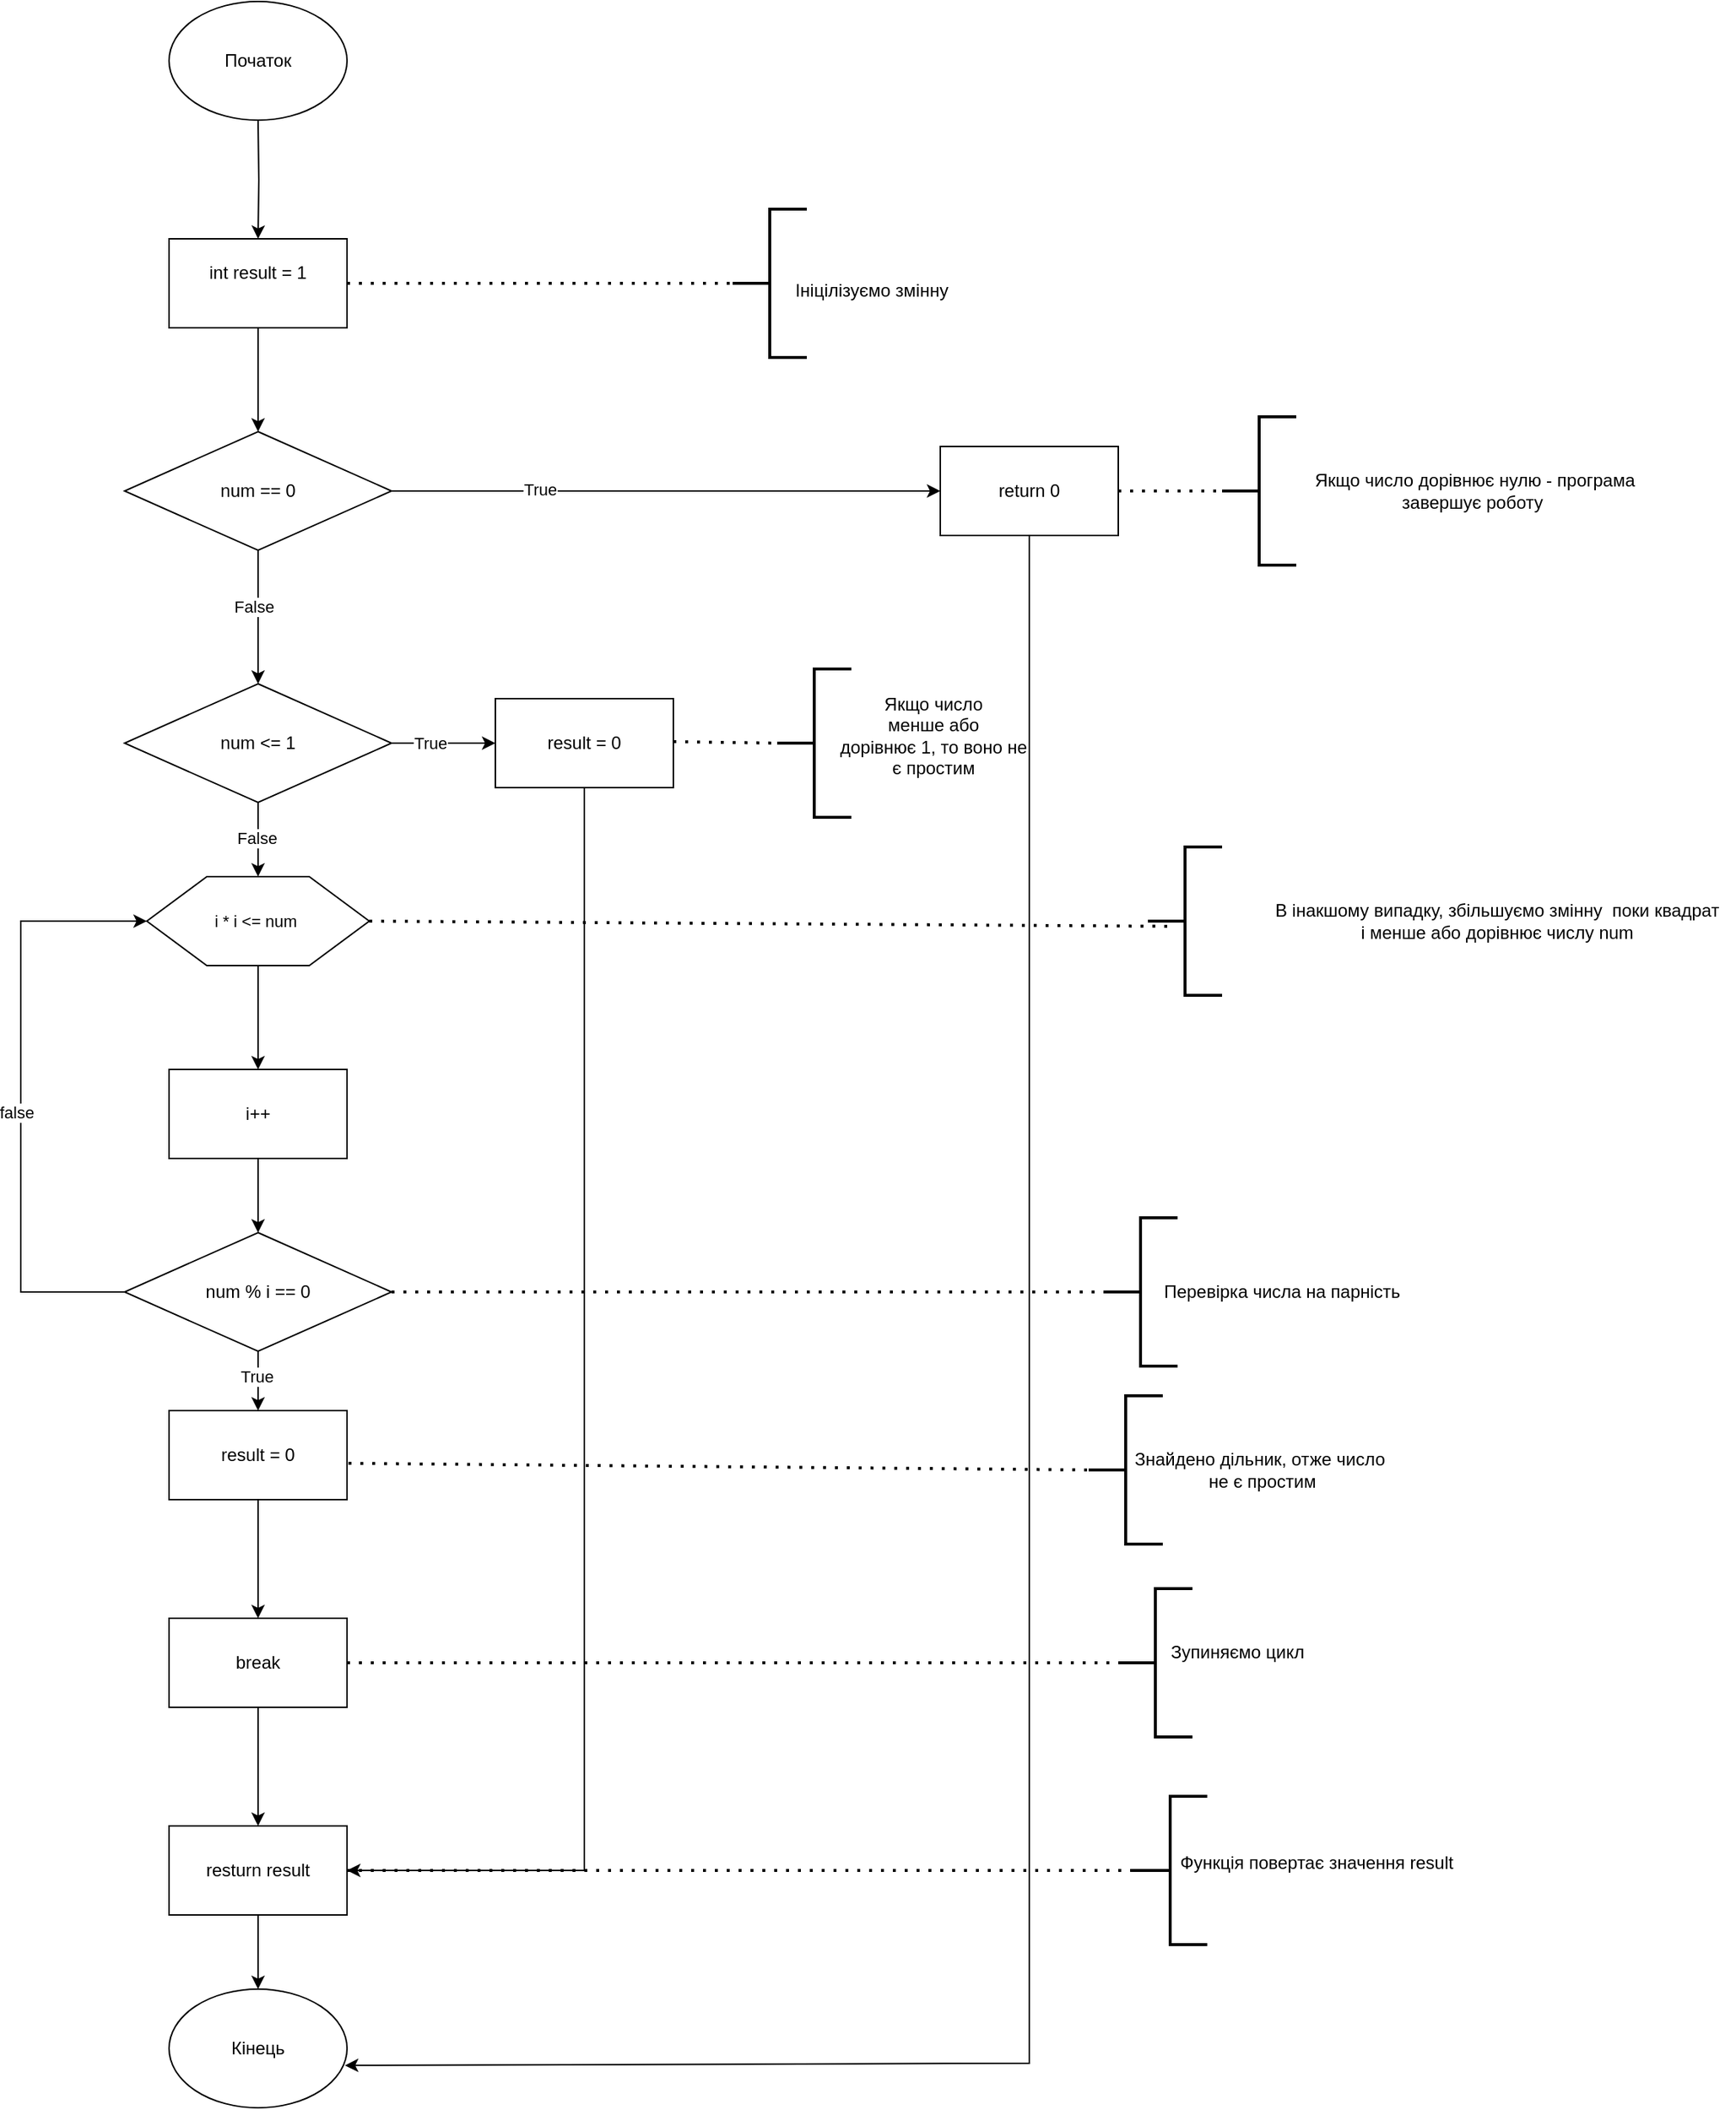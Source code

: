 <mxfile version="22.1.2" type="device">
  <diagram name="Страница — 1" id="5F6HhKPpFTmccYrzjPrv">
    <mxGraphModel dx="579" dy="690" grid="1" gridSize="10" guides="1" tooltips="1" connect="1" arrows="1" fold="1" page="1" pageScale="1" pageWidth="827" pageHeight="1169" math="0" shadow="0">
      <root>
        <mxCell id="0" />
        <mxCell id="1" parent="0" />
        <mxCell id="pS42CtYCij7j-v7LeXHe-3" value="" style="edgeStyle=orthogonalEdgeStyle;rounded=0;orthogonalLoop=1;jettySize=auto;html=1;" parent="1" target="pS42CtYCij7j-v7LeXHe-2" edge="1">
          <mxGeometry relative="1" as="geometry">
            <mxPoint x="360" y="210" as="sourcePoint" />
          </mxGeometry>
        </mxCell>
        <mxCell id="pS42CtYCij7j-v7LeXHe-5" value="" style="edgeStyle=orthogonalEdgeStyle;rounded=0;orthogonalLoop=1;jettySize=auto;html=1;" parent="1" source="pS42CtYCij7j-v7LeXHe-2" target="pS42CtYCij7j-v7LeXHe-4" edge="1">
          <mxGeometry relative="1" as="geometry" />
        </mxCell>
        <mxCell id="pS42CtYCij7j-v7LeXHe-2" value="&lt;div&gt;int result =&amp;nbsp;&lt;span style=&quot;background-color: initial;&quot;&gt;1&lt;/span&gt;&lt;/div&gt;&lt;div&gt;&lt;br&gt;&lt;/div&gt;" style="rounded=0;whiteSpace=wrap;html=1;" parent="1" vertex="1">
          <mxGeometry x="300" y="290" width="120" height="60" as="geometry" />
        </mxCell>
        <mxCell id="pS42CtYCij7j-v7LeXHe-9" value="" style="edgeStyle=orthogonalEdgeStyle;rounded=0;orthogonalLoop=1;jettySize=auto;html=1;" parent="1" source="pS42CtYCij7j-v7LeXHe-4" edge="1">
          <mxGeometry relative="1" as="geometry">
            <mxPoint x="360" y="590" as="targetPoint" />
          </mxGeometry>
        </mxCell>
        <mxCell id="pS42CtYCij7j-v7LeXHe-11" value="False" style="edgeLabel;html=1;align=center;verticalAlign=middle;resizable=0;points=[];" parent="pS42CtYCij7j-v7LeXHe-9" vertex="1" connectable="0">
          <mxGeometry x="-0.169" y="-3" relative="1" as="geometry">
            <mxPoint as="offset" />
          </mxGeometry>
        </mxCell>
        <mxCell id="pS42CtYCij7j-v7LeXHe-34" value="" style="edgeStyle=orthogonalEdgeStyle;rounded=0;orthogonalLoop=1;jettySize=auto;html=1;" parent="1" source="pS42CtYCij7j-v7LeXHe-4" target="pS42CtYCij7j-v7LeXHe-33" edge="1">
          <mxGeometry relative="1" as="geometry" />
        </mxCell>
        <mxCell id="pS42CtYCij7j-v7LeXHe-37" value="True" style="edgeLabel;html=1;align=center;verticalAlign=middle;resizable=0;points=[];" parent="pS42CtYCij7j-v7LeXHe-34" vertex="1" connectable="0">
          <mxGeometry x="-0.461" y="1" relative="1" as="geometry">
            <mxPoint as="offset" />
          </mxGeometry>
        </mxCell>
        <mxCell id="pS42CtYCij7j-v7LeXHe-4" value="num == 0" style="rhombus;whiteSpace=wrap;html=1;rounded=0;" parent="1" vertex="1">
          <mxGeometry x="270" y="420" width="180" height="80" as="geometry" />
        </mxCell>
        <mxCell id="pS42CtYCij7j-v7LeXHe-10" value="num &amp;lt;= 1" style="rhombus;whiteSpace=wrap;html=1;rounded=0;" parent="1" vertex="1">
          <mxGeometry x="270" y="590" width="180" height="80" as="geometry" />
        </mxCell>
        <mxCell id="pS42CtYCij7j-v7LeXHe-12" value="" style="endArrow=classic;html=1;rounded=0;exitX=0.5;exitY=1;exitDx=0;exitDy=0;" parent="1" source="pS42CtYCij7j-v7LeXHe-10" edge="1">
          <mxGeometry width="50" height="50" relative="1" as="geometry">
            <mxPoint x="380" y="750" as="sourcePoint" />
            <mxPoint x="360" y="720" as="targetPoint" />
            <Array as="points" />
          </mxGeometry>
        </mxCell>
        <mxCell id="pS42CtYCij7j-v7LeXHe-14" value="False" style="edgeLabel;html=1;align=center;verticalAlign=middle;resizable=0;points=[];" parent="pS42CtYCij7j-v7LeXHe-12" vertex="1" connectable="0">
          <mxGeometry x="-0.056" y="-1" relative="1" as="geometry">
            <mxPoint as="offset" />
          </mxGeometry>
        </mxCell>
        <mxCell id="pS42CtYCij7j-v7LeXHe-13" value="" style="verticalLabelPosition=bottom;verticalAlign=top;html=1;shape=hexagon;perimeter=hexagonPerimeter2;arcSize=6;size=0.27;" parent="1" vertex="1">
          <mxGeometry x="285" y="720" width="150" height="60" as="geometry" />
        </mxCell>
        <mxCell id="pS42CtYCij7j-v7LeXHe-16" value="i * i &amp;lt;= num" style="edgeLabel;html=1;align=center;verticalAlign=middle;resizable=0;points=[];" parent="1" vertex="1" connectable="0">
          <mxGeometry x="370" y="750" as="geometry">
            <mxPoint x="-12" as="offset" />
          </mxGeometry>
        </mxCell>
        <mxCell id="pS42CtYCij7j-v7LeXHe-17" value="" style="endArrow=classic;html=1;rounded=0;exitX=0.5;exitY=1;exitDx=0;exitDy=0;" parent="1" source="pS42CtYCij7j-v7LeXHe-13" edge="1">
          <mxGeometry width="50" height="50" relative="1" as="geometry">
            <mxPoint x="364" y="860" as="sourcePoint" />
            <mxPoint x="360" y="850" as="targetPoint" />
          </mxGeometry>
        </mxCell>
        <mxCell id="pS42CtYCij7j-v7LeXHe-18" value="num % i == 0" style="rhombus;whiteSpace=wrap;html=1;rounded=0;" parent="1" vertex="1">
          <mxGeometry x="270" y="960" width="180" height="80" as="geometry" />
        </mxCell>
        <mxCell id="pS42CtYCij7j-v7LeXHe-19" value="" style="endArrow=classic;html=1;rounded=0;exitX=0;exitY=0.5;exitDx=0;exitDy=0;entryX=0;entryY=0.5;entryDx=0;entryDy=0;" parent="1" source="pS42CtYCij7j-v7LeXHe-18" target="pS42CtYCij7j-v7LeXHe-13" edge="1">
          <mxGeometry width="50" height="50" relative="1" as="geometry">
            <mxPoint x="240" y="890" as="sourcePoint" />
            <mxPoint x="290" y="840" as="targetPoint" />
            <Array as="points">
              <mxPoint x="200" y="1000" />
              <mxPoint x="200" y="750" />
            </Array>
          </mxGeometry>
        </mxCell>
        <mxCell id="pS42CtYCij7j-v7LeXHe-20" value="false" style="edgeLabel;html=1;align=center;verticalAlign=middle;resizable=0;points=[];" parent="pS42CtYCij7j-v7LeXHe-19" vertex="1" connectable="0">
          <mxGeometry x="-0.055" y="3" relative="1" as="geometry">
            <mxPoint as="offset" />
          </mxGeometry>
        </mxCell>
        <mxCell id="pS42CtYCij7j-v7LeXHe-22" value="" style="edgeStyle=orthogonalEdgeStyle;rounded=0;orthogonalLoop=1;jettySize=auto;html=1;" parent="1" source="pS42CtYCij7j-v7LeXHe-21" target="pS42CtYCij7j-v7LeXHe-18" edge="1">
          <mxGeometry relative="1" as="geometry" />
        </mxCell>
        <mxCell id="pS42CtYCij7j-v7LeXHe-21" value="i++" style="rounded=0;whiteSpace=wrap;html=1;" parent="1" vertex="1">
          <mxGeometry x="300" y="850" width="120" height="60" as="geometry" />
        </mxCell>
        <mxCell id="pS42CtYCij7j-v7LeXHe-23" value="" style="endArrow=classic;html=1;rounded=0;exitX=0.5;exitY=1;exitDx=0;exitDy=0;" parent="1" source="pS42CtYCij7j-v7LeXHe-18" target="pS42CtYCij7j-v7LeXHe-24" edge="1">
          <mxGeometry width="50" height="50" relative="1" as="geometry">
            <mxPoint x="380" y="1070" as="sourcePoint" />
            <mxPoint x="360" y="1100" as="targetPoint" />
          </mxGeometry>
        </mxCell>
        <mxCell id="pS42CtYCij7j-v7LeXHe-29" value="True" style="edgeLabel;html=1;align=center;verticalAlign=middle;resizable=0;points=[];" parent="pS42CtYCij7j-v7LeXHe-23" vertex="1" connectable="0">
          <mxGeometry x="-0.185" y="-1" relative="1" as="geometry">
            <mxPoint as="offset" />
          </mxGeometry>
        </mxCell>
        <mxCell id="pS42CtYCij7j-v7LeXHe-26" value="" style="edgeStyle=orthogonalEdgeStyle;rounded=0;orthogonalLoop=1;jettySize=auto;html=1;" parent="1" source="pS42CtYCij7j-v7LeXHe-24" target="pS42CtYCij7j-v7LeXHe-25" edge="1">
          <mxGeometry relative="1" as="geometry" />
        </mxCell>
        <mxCell id="pS42CtYCij7j-v7LeXHe-24" value="result = 0" style="rounded=0;whiteSpace=wrap;html=1;" parent="1" vertex="1">
          <mxGeometry x="300" y="1080" width="120" height="60" as="geometry" />
        </mxCell>
        <mxCell id="pS42CtYCij7j-v7LeXHe-28" value="" style="edgeStyle=orthogonalEdgeStyle;rounded=0;orthogonalLoop=1;jettySize=auto;html=1;" parent="1" source="pS42CtYCij7j-v7LeXHe-25" target="pS42CtYCij7j-v7LeXHe-27" edge="1">
          <mxGeometry relative="1" as="geometry" />
        </mxCell>
        <mxCell id="pS42CtYCij7j-v7LeXHe-25" value="break" style="rounded=0;whiteSpace=wrap;html=1;" parent="1" vertex="1">
          <mxGeometry x="300" y="1220" width="120" height="60" as="geometry" />
        </mxCell>
        <mxCell id="pS42CtYCij7j-v7LeXHe-32" value="" style="edgeStyle=orthogonalEdgeStyle;rounded=0;orthogonalLoop=1;jettySize=auto;html=1;" parent="1" source="pS42CtYCij7j-v7LeXHe-27" target="pS42CtYCij7j-v7LeXHe-31" edge="1">
          <mxGeometry relative="1" as="geometry" />
        </mxCell>
        <mxCell id="pS42CtYCij7j-v7LeXHe-27" value="resturn result" style="rounded=0;whiteSpace=wrap;html=1;" parent="1" vertex="1">
          <mxGeometry x="300" y="1360" width="120" height="60" as="geometry" />
        </mxCell>
        <mxCell id="pS42CtYCij7j-v7LeXHe-31" value="Кінець" style="ellipse;whiteSpace=wrap;html=1;" parent="1" vertex="1">
          <mxGeometry x="300" y="1470" width="120" height="80" as="geometry" />
        </mxCell>
        <mxCell id="pS42CtYCij7j-v7LeXHe-33" value="return 0" style="whiteSpace=wrap;html=1;rounded=0;" parent="1" vertex="1">
          <mxGeometry x="820" y="430" width="120" height="60" as="geometry" />
        </mxCell>
        <mxCell id="pS42CtYCij7j-v7LeXHe-36" value="" style="endArrow=classic;html=1;rounded=0;exitX=0.5;exitY=1;exitDx=0;exitDy=0;entryX=0.988;entryY=0.643;entryDx=0;entryDy=0;entryPerimeter=0;" parent="1" source="pS42CtYCij7j-v7LeXHe-33" target="pS42CtYCij7j-v7LeXHe-31" edge="1">
          <mxGeometry width="50" height="50" relative="1" as="geometry">
            <mxPoint x="580" y="740" as="sourcePoint" />
            <mxPoint x="600" y="1520" as="targetPoint" />
            <Array as="points">
              <mxPoint x="880" y="1520" />
            </Array>
          </mxGeometry>
        </mxCell>
        <mxCell id="pS42CtYCij7j-v7LeXHe-38" value="" style="endArrow=classic;html=1;rounded=0;exitX=1;exitY=0.5;exitDx=0;exitDy=0;" parent="1" source="pS42CtYCij7j-v7LeXHe-10" target="pS42CtYCij7j-v7LeXHe-39" edge="1">
          <mxGeometry width="50" height="50" relative="1" as="geometry">
            <mxPoint x="460" y="640" as="sourcePoint" />
            <mxPoint x="530" y="630" as="targetPoint" />
          </mxGeometry>
        </mxCell>
        <mxCell id="pS42CtYCij7j-v7LeXHe-42" value="True" style="edgeLabel;html=1;align=center;verticalAlign=middle;resizable=0;points=[];" parent="pS42CtYCij7j-v7LeXHe-38" vertex="1" connectable="0">
          <mxGeometry x="-0.255" relative="1" as="geometry">
            <mxPoint as="offset" />
          </mxGeometry>
        </mxCell>
        <mxCell id="pS42CtYCij7j-v7LeXHe-39" value="result = 0" style="rounded=0;whiteSpace=wrap;html=1;" parent="1" vertex="1">
          <mxGeometry x="520.0" y="600" width="120" height="60" as="geometry" />
        </mxCell>
        <mxCell id="pS42CtYCij7j-v7LeXHe-41" value="" style="endArrow=classic;html=1;rounded=0;exitX=0.5;exitY=1;exitDx=0;exitDy=0;entryX=1;entryY=0.5;entryDx=0;entryDy=0;" parent="1" source="pS42CtYCij7j-v7LeXHe-39" target="pS42CtYCij7j-v7LeXHe-27" edge="1">
          <mxGeometry width="50" height="50" relative="1" as="geometry">
            <mxPoint x="550" y="790" as="sourcePoint" />
            <mxPoint x="480" y="1390" as="targetPoint" />
            <Array as="points">
              <mxPoint x="580" y="1390" />
            </Array>
          </mxGeometry>
        </mxCell>
        <mxCell id="pS42CtYCij7j-v7LeXHe-43" value="" style="strokeWidth=2;html=1;shape=mxgraph.flowchart.annotation_2;align=left;labelPosition=right;pointerEvents=1;" parent="1" vertex="1">
          <mxGeometry x="1010" y="410" width="50" height="100" as="geometry" />
        </mxCell>
        <mxCell id="pS42CtYCij7j-v7LeXHe-45" value="Якщо число дорівнює нулю - програма &lt;br&gt;завершує роботу&amp;nbsp;" style="text;html=1;align=center;verticalAlign=middle;resizable=0;points=[];autosize=1;strokeColor=none;fillColor=none;" parent="1" vertex="1">
          <mxGeometry x="1060" y="440" width="240" height="40" as="geometry" />
        </mxCell>
        <mxCell id="pS42CtYCij7j-v7LeXHe-46" value="" style="endArrow=none;dashed=1;html=1;dashPattern=1 3;strokeWidth=2;rounded=0;exitX=1;exitY=0.5;exitDx=0;exitDy=0;entryX=0;entryY=0.5;entryDx=0;entryDy=0;entryPerimeter=0;" parent="1" source="pS42CtYCij7j-v7LeXHe-33" target="pS42CtYCij7j-v7LeXHe-43" edge="1">
          <mxGeometry width="50" height="50" relative="1" as="geometry">
            <mxPoint x="960" y="500" as="sourcePoint" />
            <mxPoint x="1010" y="450" as="targetPoint" />
          </mxGeometry>
        </mxCell>
        <mxCell id="pS42CtYCij7j-v7LeXHe-47" value="" style="strokeWidth=2;html=1;shape=mxgraph.flowchart.annotation_2;align=left;labelPosition=right;pointerEvents=1;" parent="1" vertex="1">
          <mxGeometry x="710" y="580" width="50" height="100" as="geometry" />
        </mxCell>
        <mxCell id="pS42CtYCij7j-v7LeXHe-48" value="" style="endArrow=none;dashed=1;html=1;dashPattern=1 3;strokeWidth=2;rounded=0;entryX=0;entryY=0.5;entryDx=0;entryDy=0;entryPerimeter=0;" parent="1" target="pS42CtYCij7j-v7LeXHe-47" edge="1">
          <mxGeometry width="50" height="50" relative="1" as="geometry">
            <mxPoint x="640" y="629" as="sourcePoint" />
            <mxPoint x="670" y="629" as="targetPoint" />
          </mxGeometry>
        </mxCell>
        <mxCell id="pS42CtYCij7j-v7LeXHe-51" value="Якщо число &lt;br&gt;менше або &lt;br&gt;дорівнює 1, то воно не &lt;br&gt;є простим" style="text;html=1;align=center;verticalAlign=middle;resizable=0;points=[];autosize=1;strokeColor=none;fillColor=none;" parent="1" vertex="1">
          <mxGeometry x="740" y="590" width="150" height="70" as="geometry" />
        </mxCell>
        <mxCell id="pS42CtYCij7j-v7LeXHe-52" value="" style="strokeWidth=2;html=1;shape=mxgraph.flowchart.annotation_2;align=left;labelPosition=right;pointerEvents=1;" parent="1" vertex="1">
          <mxGeometry x="960" y="700" width="50" height="100" as="geometry" />
        </mxCell>
        <mxCell id="pS42CtYCij7j-v7LeXHe-53" value="" style="endArrow=none;dashed=1;html=1;dashPattern=1 3;strokeWidth=2;rounded=0;exitX=1;exitY=0.5;exitDx=0;exitDy=0;entryX=0.32;entryY=0.535;entryDx=0;entryDy=0;entryPerimeter=0;" parent="1" source="pS42CtYCij7j-v7LeXHe-13" target="pS42CtYCij7j-v7LeXHe-52" edge="1">
          <mxGeometry width="50" height="50" relative="1" as="geometry">
            <mxPoint x="480" y="775" as="sourcePoint" />
            <mxPoint x="530" y="725" as="targetPoint" />
          </mxGeometry>
        </mxCell>
        <mxCell id="pS42CtYCij7j-v7LeXHe-54" value="В інакшому випадку, збільшуємо змінну&amp;nbsp; поки квадрат &lt;br&gt;i менше або дорівнює числу num" style="text;html=1;align=center;verticalAlign=middle;resizable=0;points=[];autosize=1;strokeColor=none;fillColor=none;" parent="1" vertex="1">
          <mxGeometry x="1035" y="730" width="320" height="40" as="geometry" />
        </mxCell>
        <mxCell id="pS42CtYCij7j-v7LeXHe-55" value="" style="strokeWidth=2;html=1;shape=mxgraph.flowchart.annotation_2;align=left;labelPosition=right;pointerEvents=1;" parent="1" vertex="1">
          <mxGeometry x="930" y="950" width="50" height="100" as="geometry" />
        </mxCell>
        <mxCell id="pS42CtYCij7j-v7LeXHe-56" value="Перевірка числа на парність" style="text;html=1;align=center;verticalAlign=middle;resizable=0;points=[];autosize=1;strokeColor=none;fillColor=none;" parent="1" vertex="1">
          <mxGeometry x="960" y="985" width="180" height="30" as="geometry" />
        </mxCell>
        <mxCell id="pS42CtYCij7j-v7LeXHe-57" value="" style="endArrow=none;dashed=1;html=1;dashPattern=1 3;strokeWidth=2;rounded=0;exitX=1;exitY=0.5;exitDx=0;exitDy=0;entryX=0;entryY=0.5;entryDx=0;entryDy=0;entryPerimeter=0;" parent="1" source="pS42CtYCij7j-v7LeXHe-18" target="pS42CtYCij7j-v7LeXHe-55" edge="1">
          <mxGeometry width="50" height="50" relative="1" as="geometry">
            <mxPoint x="480" y="1010" as="sourcePoint" />
            <mxPoint x="530" y="960" as="targetPoint" />
          </mxGeometry>
        </mxCell>
        <mxCell id="pS42CtYCij7j-v7LeXHe-58" value="" style="strokeWidth=2;html=1;shape=mxgraph.flowchart.annotation_2;align=left;labelPosition=right;pointerEvents=1;" parent="1" vertex="1">
          <mxGeometry x="920" y="1070" width="50" height="100" as="geometry" />
        </mxCell>
        <mxCell id="pS42CtYCij7j-v7LeXHe-59" value="" style="endArrow=none;dashed=1;html=1;dashPattern=1 3;strokeWidth=2;rounded=0;exitX=1.008;exitY=0.592;exitDx=0;exitDy=0;exitPerimeter=0;entryX=0;entryY=0.5;entryDx=0;entryDy=0;entryPerimeter=0;" parent="1" source="pS42CtYCij7j-v7LeXHe-24" target="pS42CtYCij7j-v7LeXHe-58" edge="1">
          <mxGeometry width="50" height="50" relative="1" as="geometry">
            <mxPoint x="450" y="1120" as="sourcePoint" />
            <mxPoint x="500" y="1070" as="targetPoint" />
          </mxGeometry>
        </mxCell>
        <mxCell id="pS42CtYCij7j-v7LeXHe-60" value="Знайдено дільник, отже число&lt;br&gt;&amp;nbsp;не є простим" style="text;html=1;align=center;verticalAlign=middle;resizable=0;points=[];autosize=1;strokeColor=none;fillColor=none;" parent="1" vertex="1">
          <mxGeometry x="940" y="1100" width="190" height="40" as="geometry" />
        </mxCell>
        <mxCell id="pS42CtYCij7j-v7LeXHe-61" value="" style="strokeWidth=2;html=1;shape=mxgraph.flowchart.annotation_2;align=left;labelPosition=right;pointerEvents=1;" parent="1" vertex="1">
          <mxGeometry x="940" y="1200" width="50" height="100" as="geometry" />
        </mxCell>
        <mxCell id="pS42CtYCij7j-v7LeXHe-62" value="" style="endArrow=none;dashed=1;html=1;dashPattern=1 3;strokeWidth=2;rounded=0;exitX=1;exitY=0.5;exitDx=0;exitDy=0;" parent="1" source="pS42CtYCij7j-v7LeXHe-25" target="pS42CtYCij7j-v7LeXHe-61" edge="1">
          <mxGeometry width="50" height="50" relative="1" as="geometry">
            <mxPoint x="460" y="1270" as="sourcePoint" />
            <mxPoint x="510" y="1220" as="targetPoint" />
          </mxGeometry>
        </mxCell>
        <mxCell id="pS42CtYCij7j-v7LeXHe-63" value="Зупиняємо цикл" style="text;html=1;align=center;verticalAlign=middle;resizable=0;points=[];autosize=1;strokeColor=none;fillColor=none;" parent="1" vertex="1">
          <mxGeometry x="965" y="1228" width="110" height="30" as="geometry" />
        </mxCell>
        <mxCell id="pS42CtYCij7j-v7LeXHe-64" value="" style="strokeWidth=2;html=1;shape=mxgraph.flowchart.annotation_2;align=left;labelPosition=right;pointerEvents=1;" parent="1" vertex="1">
          <mxGeometry x="950" y="1340" width="50" height="100" as="geometry" />
        </mxCell>
        <mxCell id="pS42CtYCij7j-v7LeXHe-65" value="" style="endArrow=none;dashed=1;html=1;dashPattern=1 3;strokeWidth=2;rounded=0;exitX=1;exitY=0.5;exitDx=0;exitDy=0;entryX=0;entryY=0.5;entryDx=0;entryDy=0;entryPerimeter=0;" parent="1" source="pS42CtYCij7j-v7LeXHe-27" target="pS42CtYCij7j-v7LeXHe-64" edge="1">
          <mxGeometry width="50" height="50" relative="1" as="geometry">
            <mxPoint x="600" y="1415" as="sourcePoint" />
            <mxPoint x="650" y="1365" as="targetPoint" />
          </mxGeometry>
        </mxCell>
        <mxCell id="pS42CtYCij7j-v7LeXHe-66" value="Функція повертає значення result&amp;nbsp;" style="text;html=1;align=center;verticalAlign=middle;resizable=0;points=[];autosize=1;strokeColor=none;fillColor=none;" parent="1" vertex="1">
          <mxGeometry x="970" y="1370" width="210" height="30" as="geometry" />
        </mxCell>
        <mxCell id="pS42CtYCij7j-v7LeXHe-67" value="" style="strokeWidth=2;html=1;shape=mxgraph.flowchart.annotation_2;align=left;labelPosition=right;pointerEvents=1;" parent="1" vertex="1">
          <mxGeometry x="680" y="270" width="50" height="100" as="geometry" />
        </mxCell>
        <mxCell id="pS42CtYCij7j-v7LeXHe-68" value="" style="endArrow=none;dashed=1;html=1;dashPattern=1 3;strokeWidth=2;rounded=0;exitX=1;exitY=0.5;exitDx=0;exitDy=0;entryX=0;entryY=0.5;entryDx=0;entryDy=0;entryPerimeter=0;" parent="1" source="pS42CtYCij7j-v7LeXHe-2" target="pS42CtYCij7j-v7LeXHe-67" edge="1">
          <mxGeometry width="50" height="50" relative="1" as="geometry">
            <mxPoint x="490" y="340" as="sourcePoint" />
            <mxPoint x="540" y="290" as="targetPoint" />
          </mxGeometry>
        </mxCell>
        <mxCell id="pS42CtYCij7j-v7LeXHe-69" value="Ініцілізуємо змінну&amp;nbsp;" style="text;html=1;align=center;verticalAlign=middle;resizable=0;points=[];autosize=1;strokeColor=none;fillColor=none;" parent="1" vertex="1">
          <mxGeometry x="710" y="310" width="130" height="30" as="geometry" />
        </mxCell>
        <mxCell id="Bs2ieaa-5WZ9XIszxC7R-1" value="Початок" style="ellipse;whiteSpace=wrap;html=1;" vertex="1" parent="1">
          <mxGeometry x="300" y="130" width="120" height="80" as="geometry" />
        </mxCell>
      </root>
    </mxGraphModel>
  </diagram>
</mxfile>
